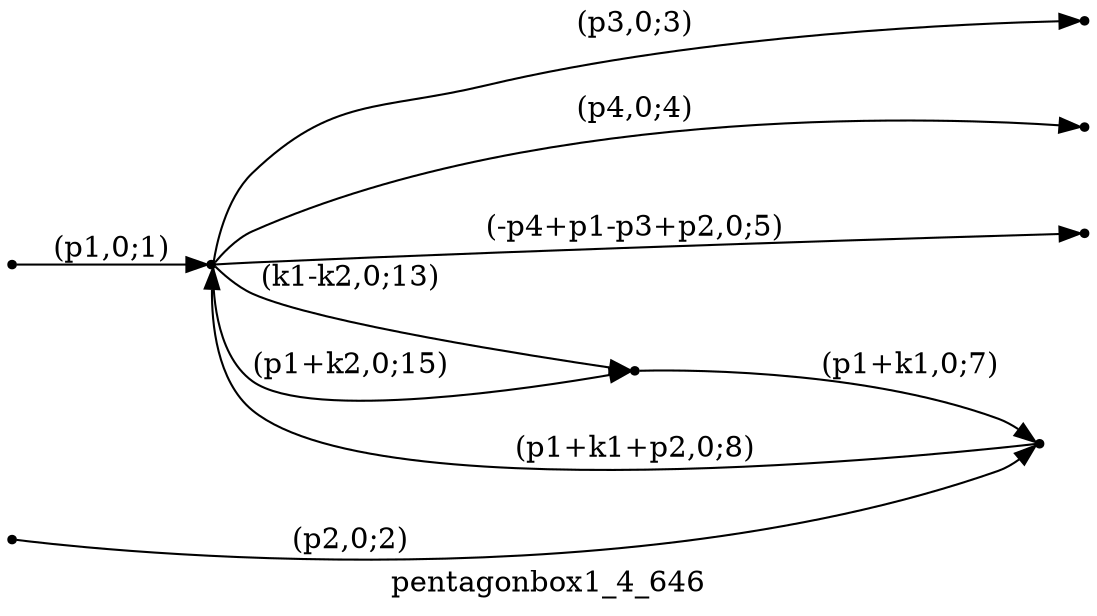 digraph pentagonbox1_4_646 {
  label="pentagonbox1_4_646";
  rankdir="LR";
  subgraph edges {
    -1 -> 3 [label="(p1,0;1)"];
    -2 -> 1 [label="(p2,0;2)"];
    3 -> -3 [label="(p3,0;3)"];
    3 -> -4 [label="(p4,0;4)"];
    3 -> -5 [label="(-p4+p1-p3+p2,0;5)"];
    2 -> 1 [label="(p1+k1,0;7)"];
    1 -> 3 [label="(p1+k1+p2,0;8)"];
    3 -> 2 [label="(k1-k2,0;13)"];
    3 -> 2 [label="(p1+k2,0;15)"];
  }
  subgraph incoming { rank="source"; -1; -2; }
  subgraph outgoing { rank="sink"; -3; -4; -5; }
-5 [shape=point];
-4 [shape=point];
-3 [shape=point];
-2 [shape=point];
-1 [shape=point];
1 [shape=point];
2 [shape=point];
3 [shape=point];
}

